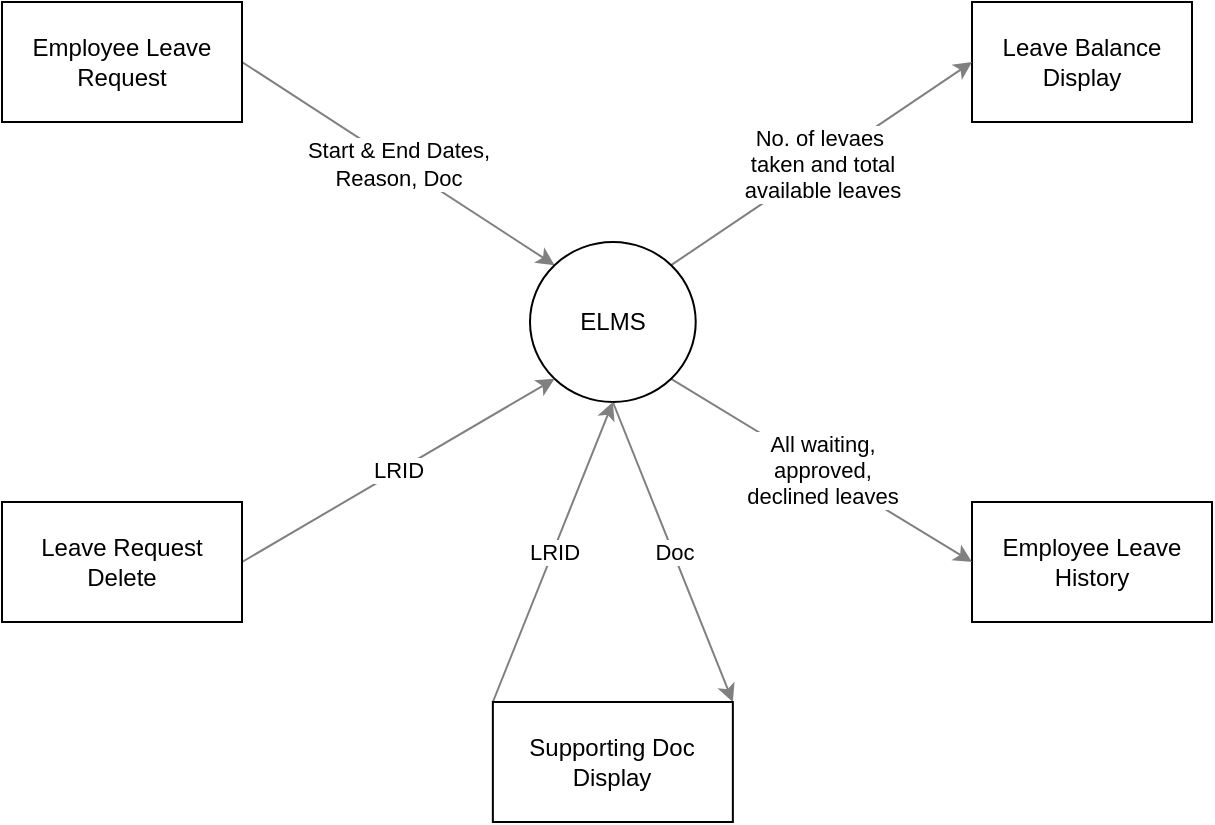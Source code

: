 <mxfile>
    <diagram id="KPTtq2owFHN-T4AokWz3" name="Page-1">
        <mxGraphModel dx="770" dy="611" grid="1" gridSize="10" guides="1" tooltips="1" connect="1" arrows="1" fold="1" page="1" pageScale="1" pageWidth="850" pageHeight="1100" background="none" math="0" shadow="0">
            <root>
                <mxCell id="0"/>
                <mxCell id="1" parent="0"/>
                <mxCell id="2" value="Leave Balance&lt;br&gt;Display" style="whiteSpace=wrap;html=1;fillColor=none;" parent="1" vertex="1">
                    <mxGeometry x="605" y="140" width="110" height="60" as="geometry"/>
                </mxCell>
                <mxCell id="3" value="Employee Leave&lt;br&gt;History" style="whiteSpace=wrap;html=1;fillColor=none;" parent="1" vertex="1">
                    <mxGeometry x="605" y="390" width="120" height="60" as="geometry"/>
                </mxCell>
                <mxCell id="7" value="Start &amp;amp; End Dates,&lt;br&gt;Reason,&amp;nbsp;Doc" style="edgeStyle=none;html=1;exitX=1;exitY=0.5;exitDx=0;exitDy=0;entryX=0;entryY=0;entryDx=0;entryDy=0;strokeColor=#808080;" parent="1" source="4" target="6" edge="1">
                    <mxGeometry x="-0.002" relative="1" as="geometry">
                        <mxPoint as="offset"/>
                    </mxGeometry>
                </mxCell>
                <mxCell id="4" value="Employee Leave&lt;br&gt;Request" style="whiteSpace=wrap;html=1;fillColor=none;" parent="1" vertex="1">
                    <mxGeometry x="120" y="140" width="120" height="60" as="geometry"/>
                </mxCell>
                <mxCell id="8" value="No. of levaes&amp;nbsp;&lt;br&gt;taken and total&lt;br&gt;available leaves" style="edgeStyle=none;html=1;exitX=1;exitY=0;exitDx=0;exitDy=0;entryX=0;entryY=0.5;entryDx=0;entryDy=0;strokeColor=#808080;" parent="1" source="6" target="2" edge="1">
                    <mxGeometry relative="1" as="geometry"/>
                </mxCell>
                <mxCell id="9" value="All waiting,&lt;br&gt;approved,&lt;br&gt;declined leaves" style="edgeStyle=none;html=1;exitX=1;exitY=1;exitDx=0;exitDy=0;entryX=0;entryY=0.5;entryDx=0;entryDy=0;strokeColor=#808080;" parent="1" source="6" target="3" edge="1">
                    <mxGeometry relative="1" as="geometry"/>
                </mxCell>
                <mxCell id="18" value="Doc" style="edgeStyle=none;html=1;exitX=0.5;exitY=1;exitDx=0;exitDy=0;entryX=1;entryY=0;entryDx=0;entryDy=0;strokeColor=#808080;" parent="1" source="6" target="14" edge="1">
                    <mxGeometry relative="1" as="geometry"/>
                </mxCell>
                <mxCell id="6" value="ELMS" style="ellipse;whiteSpace=wrap;html=1;fillColor=none;" parent="1" vertex="1">
                    <mxGeometry x="384" y="260" width="82.86" height="80" as="geometry"/>
                </mxCell>
                <mxCell id="20" value="LRID" style="edgeStyle=none;html=1;exitX=1;exitY=0.5;exitDx=0;exitDy=0;entryX=0;entryY=1;entryDx=0;entryDy=0;strokeColor=#808080;" parent="1" source="12" target="6" edge="1">
                    <mxGeometry relative="1" as="geometry"/>
                </mxCell>
                <mxCell id="12" value="Leave Request&lt;br&gt;Delete" style="whiteSpace=wrap;html=1;fillColor=none;" parent="1" vertex="1">
                    <mxGeometry x="120" y="390" width="120" height="60" as="geometry"/>
                </mxCell>
                <mxCell id="19" value="LRID" style="edgeStyle=none;html=1;exitX=0;exitY=0;exitDx=0;exitDy=0;entryX=0.5;entryY=1;entryDx=0;entryDy=0;strokeColor=#808080;" parent="1" source="14" target="6" edge="1">
                    <mxGeometry relative="1" as="geometry"/>
                </mxCell>
                <mxCell id="14" value="Supporting Doc&lt;br&gt;Display" style="whiteSpace=wrap;html=1;fillColor=none;" parent="1" vertex="1">
                    <mxGeometry x="365.43" y="490" width="120" height="60" as="geometry"/>
                </mxCell>
            </root>
        </mxGraphModel>
    </diagram>
</mxfile>